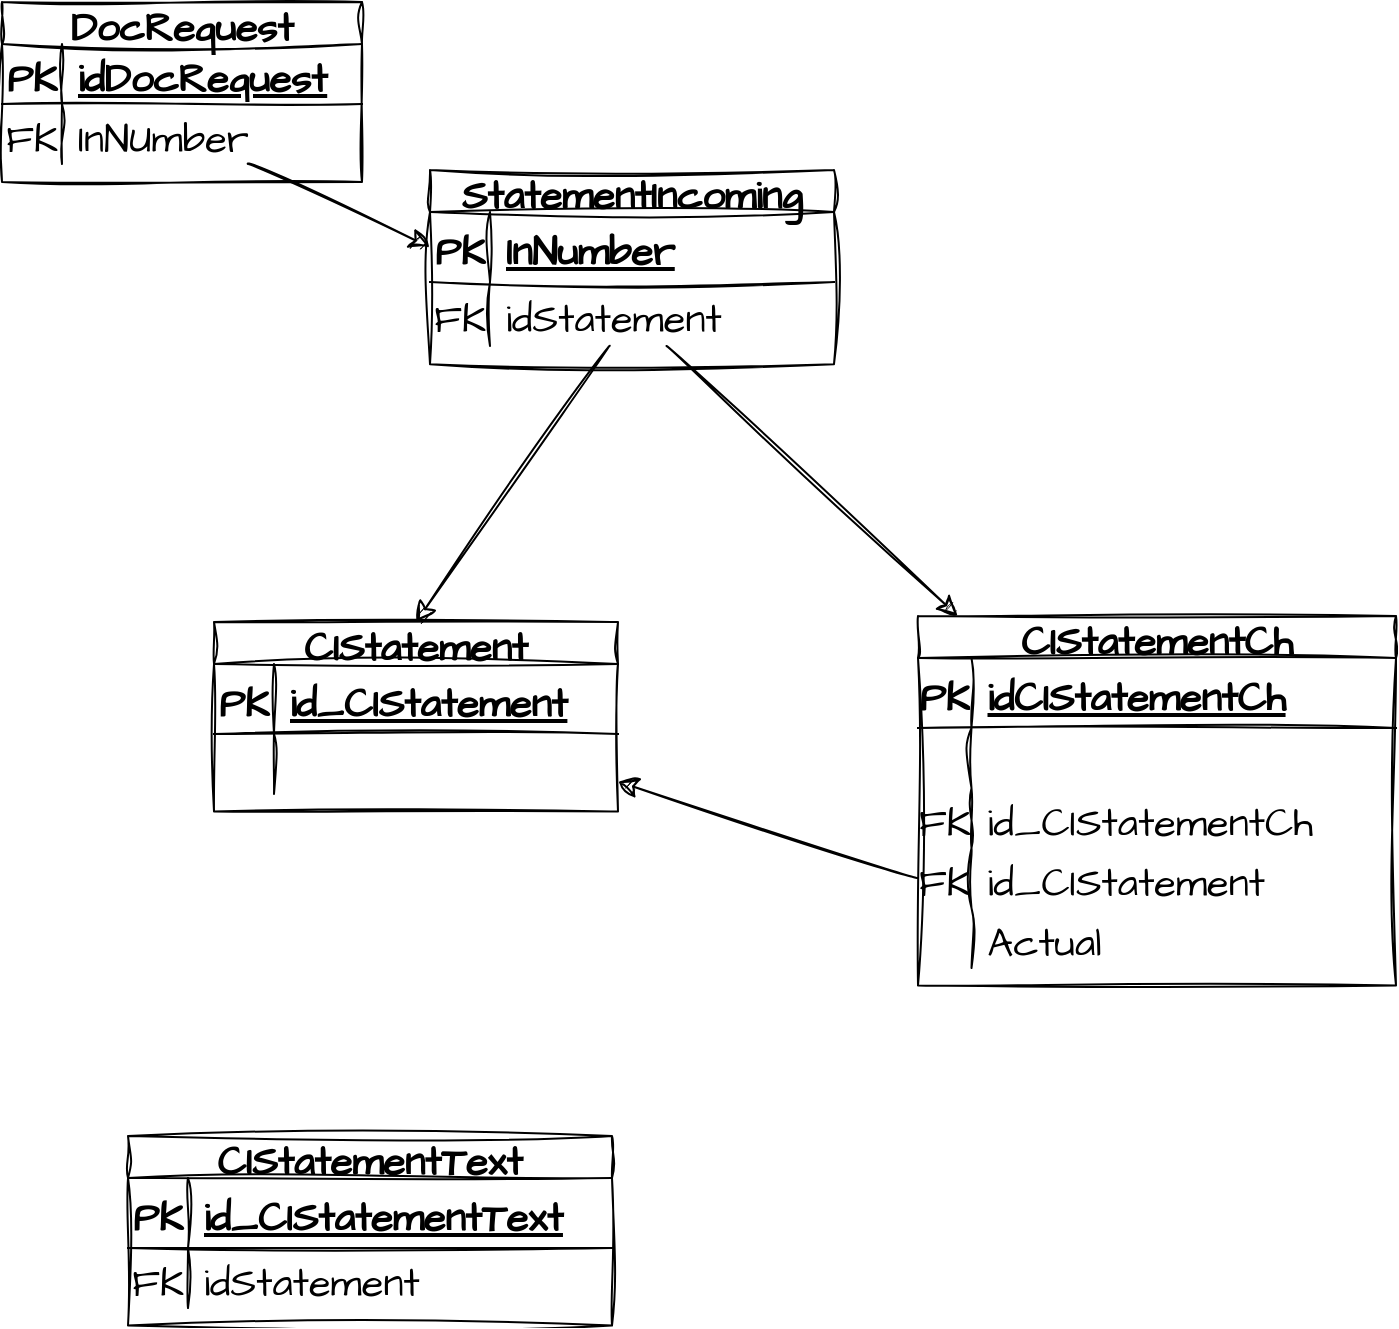 <mxfile version="20.8.8" type="github">
  <diagram name="Страница 1" id="ByuPEDjTcb334mb-jmWT">
    <mxGraphModel dx="595" dy="825" grid="0" gridSize="10" guides="1" tooltips="1" connect="1" arrows="1" fold="1" page="0" pageScale="1" pageWidth="827" pageHeight="1169" math="0" shadow="0">
      <root>
        <mxCell id="0" />
        <mxCell id="1" parent="0" />
        <mxCell id="ayI-8FqhAqwiuAeblhCj-1" value="DocRequest" style="shape=table;startSize=21;container=1;collapsible=1;childLayout=tableLayout;fixedRows=1;rowLines=0;fontStyle=1;align=center;resizeLast=1;sketch=1;hachureGap=4;jiggle=2;curveFitting=1;fontFamily=Architects Daughter;fontSource=https%3A%2F%2Ffonts.googleapis.com%2Fcss%3Ffamily%3DArchitects%2BDaughter;fontSize=20;" vertex="1" parent="1">
          <mxGeometry x="35" y="306" width="180" height="90" as="geometry" />
        </mxCell>
        <mxCell id="ayI-8FqhAqwiuAeblhCj-2" value="" style="shape=tableRow;horizontal=0;startSize=0;swimlaneHead=0;swimlaneBody=0;fillColor=none;collapsible=0;dropTarget=0;points=[[0,0.5],[1,0.5]];portConstraint=eastwest;top=0;left=0;right=0;bottom=1;sketch=1;hachureGap=4;jiggle=2;curveFitting=1;fontFamily=Architects Daughter;fontSource=https%3A%2F%2Ffonts.googleapis.com%2Fcss%3Ffamily%3DArchitects%2BDaughter;fontSize=20;" vertex="1" parent="ayI-8FqhAqwiuAeblhCj-1">
          <mxGeometry y="21" width="180" height="30" as="geometry" />
        </mxCell>
        <mxCell id="ayI-8FqhAqwiuAeblhCj-3" value="PK" style="shape=partialRectangle;connectable=0;fillColor=none;top=0;left=0;bottom=0;right=0;fontStyle=1;overflow=hidden;sketch=1;hachureGap=4;jiggle=2;curveFitting=1;fontFamily=Architects Daughter;fontSource=https%3A%2F%2Ffonts.googleapis.com%2Fcss%3Ffamily%3DArchitects%2BDaughter;fontSize=20;" vertex="1" parent="ayI-8FqhAqwiuAeblhCj-2">
          <mxGeometry width="30" height="30" as="geometry">
            <mxRectangle width="30" height="30" as="alternateBounds" />
          </mxGeometry>
        </mxCell>
        <mxCell id="ayI-8FqhAqwiuAeblhCj-4" value="idDocRequest" style="shape=partialRectangle;connectable=0;fillColor=none;top=0;left=0;bottom=0;right=0;align=left;spacingLeft=6;fontStyle=5;overflow=hidden;sketch=1;hachureGap=4;jiggle=2;curveFitting=1;fontFamily=Architects Daughter;fontSource=https%3A%2F%2Ffonts.googleapis.com%2Fcss%3Ffamily%3DArchitects%2BDaughter;fontSize=20;" vertex="1" parent="ayI-8FqhAqwiuAeblhCj-2">
          <mxGeometry x="30" width="150" height="30" as="geometry">
            <mxRectangle width="150" height="30" as="alternateBounds" />
          </mxGeometry>
        </mxCell>
        <mxCell id="ayI-8FqhAqwiuAeblhCj-5" value="" style="shape=tableRow;horizontal=0;startSize=0;swimlaneHead=0;swimlaneBody=0;fillColor=none;collapsible=0;dropTarget=0;points=[[0,0.5],[1,0.5]];portConstraint=eastwest;top=0;left=0;right=0;bottom=0;sketch=1;hachureGap=4;jiggle=2;curveFitting=1;fontFamily=Architects Daughter;fontSource=https%3A%2F%2Ffonts.googleapis.com%2Fcss%3Ffamily%3DArchitects%2BDaughter;fontSize=20;" vertex="1" parent="ayI-8FqhAqwiuAeblhCj-1">
          <mxGeometry y="51" width="180" height="30" as="geometry" />
        </mxCell>
        <mxCell id="ayI-8FqhAqwiuAeblhCj-6" value="FK" style="shape=partialRectangle;connectable=0;fillColor=none;top=0;left=0;bottom=0;right=0;editable=1;overflow=hidden;sketch=1;hachureGap=4;jiggle=2;curveFitting=1;fontFamily=Architects Daughter;fontSource=https%3A%2F%2Ffonts.googleapis.com%2Fcss%3Ffamily%3DArchitects%2BDaughter;fontSize=20;" vertex="1" parent="ayI-8FqhAqwiuAeblhCj-5">
          <mxGeometry width="30" height="30" as="geometry">
            <mxRectangle width="30" height="30" as="alternateBounds" />
          </mxGeometry>
        </mxCell>
        <mxCell id="ayI-8FqhAqwiuAeblhCj-7" value="InNUmber" style="shape=partialRectangle;connectable=0;fillColor=none;top=0;left=0;bottom=0;right=0;align=left;spacingLeft=6;overflow=hidden;sketch=1;hachureGap=4;jiggle=2;curveFitting=1;fontFamily=Architects Daughter;fontSource=https%3A%2F%2Ffonts.googleapis.com%2Fcss%3Ffamily%3DArchitects%2BDaughter;fontSize=20;" vertex="1" parent="ayI-8FqhAqwiuAeblhCj-5">
          <mxGeometry x="30" width="150" height="30" as="geometry">
            <mxRectangle width="150" height="30" as="alternateBounds" />
          </mxGeometry>
        </mxCell>
        <mxCell id="ayI-8FqhAqwiuAeblhCj-14" value="StatementIncoming" style="shape=table;startSize=21;container=1;collapsible=1;childLayout=tableLayout;fixedRows=1;rowLines=0;fontStyle=1;align=center;resizeLast=1;sketch=1;hachureGap=4;jiggle=2;curveFitting=1;fontFamily=Architects Daughter;fontSource=https%3A%2F%2Ffonts.googleapis.com%2Fcss%3Ffamily%3DArchitects%2BDaughter;fontSize=20;" vertex="1" parent="1">
          <mxGeometry x="249" y="390" width="202" height="97.1" as="geometry" />
        </mxCell>
        <mxCell id="ayI-8FqhAqwiuAeblhCj-15" value="" style="shape=tableRow;horizontal=0;startSize=0;swimlaneHead=0;swimlaneBody=0;fillColor=none;collapsible=0;dropTarget=0;points=[[0,0.5],[1,0.5]];portConstraint=eastwest;top=0;left=0;right=0;bottom=1;sketch=1;hachureGap=4;jiggle=2;curveFitting=1;fontFamily=Architects Daughter;fontSource=https%3A%2F%2Ffonts.googleapis.com%2Fcss%3Ffamily%3DArchitects%2BDaughter;fontSize=20;" vertex="1" parent="ayI-8FqhAqwiuAeblhCj-14">
          <mxGeometry y="21" width="202" height="35" as="geometry" />
        </mxCell>
        <mxCell id="ayI-8FqhAqwiuAeblhCj-16" value="PK" style="shape=partialRectangle;connectable=0;fillColor=none;top=0;left=0;bottom=0;right=0;fontStyle=1;overflow=hidden;sketch=1;hachureGap=4;jiggle=2;curveFitting=1;fontFamily=Architects Daughter;fontSource=https%3A%2F%2Ffonts.googleapis.com%2Fcss%3Ffamily%3DArchitects%2BDaughter;fontSize=20;" vertex="1" parent="ayI-8FqhAqwiuAeblhCj-15">
          <mxGeometry width="30" height="35" as="geometry">
            <mxRectangle width="30" height="35" as="alternateBounds" />
          </mxGeometry>
        </mxCell>
        <mxCell id="ayI-8FqhAqwiuAeblhCj-17" value="InNumber" style="shape=partialRectangle;connectable=0;fillColor=none;top=0;left=0;bottom=0;right=0;align=left;spacingLeft=6;fontStyle=5;overflow=hidden;sketch=1;hachureGap=4;jiggle=2;curveFitting=1;fontFamily=Architects Daughter;fontSource=https%3A%2F%2Ffonts.googleapis.com%2Fcss%3Ffamily%3DArchitects%2BDaughter;fontSize=20;" vertex="1" parent="ayI-8FqhAqwiuAeblhCj-15">
          <mxGeometry x="30" width="172" height="35" as="geometry">
            <mxRectangle width="172" height="35" as="alternateBounds" />
          </mxGeometry>
        </mxCell>
        <mxCell id="ayI-8FqhAqwiuAeblhCj-18" value="" style="shape=tableRow;horizontal=0;startSize=0;swimlaneHead=0;swimlaneBody=0;fillColor=none;collapsible=0;dropTarget=0;points=[[0,0.5],[1,0.5]];portConstraint=eastwest;top=0;left=0;right=0;bottom=0;sketch=1;hachureGap=4;jiggle=2;curveFitting=1;fontFamily=Architects Daughter;fontSource=https%3A%2F%2Ffonts.googleapis.com%2Fcss%3Ffamily%3DArchitects%2BDaughter;fontSize=20;" vertex="1" parent="ayI-8FqhAqwiuAeblhCj-14">
          <mxGeometry y="56" width="202" height="32" as="geometry" />
        </mxCell>
        <mxCell id="ayI-8FqhAqwiuAeblhCj-19" value="FK" style="shape=partialRectangle;connectable=0;fillColor=none;top=0;left=0;bottom=0;right=0;editable=1;overflow=hidden;sketch=1;hachureGap=4;jiggle=2;curveFitting=1;fontFamily=Architects Daughter;fontSource=https%3A%2F%2Ffonts.googleapis.com%2Fcss%3Ffamily%3DArchitects%2BDaughter;fontSize=20;" vertex="1" parent="ayI-8FqhAqwiuAeblhCj-18">
          <mxGeometry width="30" height="32" as="geometry">
            <mxRectangle width="30" height="32" as="alternateBounds" />
          </mxGeometry>
        </mxCell>
        <mxCell id="ayI-8FqhAqwiuAeblhCj-20" value="idStatement" style="shape=partialRectangle;connectable=0;fillColor=none;top=0;left=0;bottom=0;right=0;align=left;spacingLeft=6;overflow=hidden;sketch=1;hachureGap=4;jiggle=2;curveFitting=1;fontFamily=Architects Daughter;fontSource=https%3A%2F%2Ffonts.googleapis.com%2Fcss%3Ffamily%3DArchitects%2BDaughter;fontSize=20;" vertex="1" parent="ayI-8FqhAqwiuAeblhCj-18">
          <mxGeometry x="30" width="172" height="32" as="geometry">
            <mxRectangle width="172" height="32" as="alternateBounds" />
          </mxGeometry>
        </mxCell>
        <mxCell id="ayI-8FqhAqwiuAeblhCj-21" style="edgeStyle=none;curved=1;rounded=0;sketch=1;hachureGap=4;jiggle=2;curveFitting=1;orthogonalLoop=1;jettySize=auto;html=1;entryX=0;entryY=0.5;entryDx=0;entryDy=0;fontFamily=Architects Daughter;fontSource=https%3A%2F%2Ffonts.googleapis.com%2Fcss%3Ffamily%3DArchitects%2BDaughter;fontSize=16;startSize=8;endSize=8;" edge="1" parent="1" source="ayI-8FqhAqwiuAeblhCj-5" target="ayI-8FqhAqwiuAeblhCj-15">
          <mxGeometry relative="1" as="geometry" />
        </mxCell>
        <mxCell id="ayI-8FqhAqwiuAeblhCj-22" value="CIStatementText" style="shape=table;startSize=21;container=1;collapsible=1;childLayout=tableLayout;fixedRows=1;rowLines=0;fontStyle=1;align=center;resizeLast=1;sketch=1;hachureGap=4;jiggle=2;curveFitting=1;fontFamily=Architects Daughter;fontSource=https%3A%2F%2Ffonts.googleapis.com%2Fcss%3Ffamily%3DArchitects%2BDaughter;fontSize=20;" vertex="1" parent="1">
          <mxGeometry x="98" y="873" width="242" height="94.75" as="geometry" />
        </mxCell>
        <mxCell id="ayI-8FqhAqwiuAeblhCj-23" value="" style="shape=tableRow;horizontal=0;startSize=0;swimlaneHead=0;swimlaneBody=0;fillColor=none;collapsible=0;dropTarget=0;points=[[0,0.5],[1,0.5]];portConstraint=eastwest;top=0;left=0;right=0;bottom=1;sketch=1;hachureGap=4;jiggle=2;curveFitting=1;fontFamily=Architects Daughter;fontSource=https%3A%2F%2Ffonts.googleapis.com%2Fcss%3Ffamily%3DArchitects%2BDaughter;fontSize=20;" vertex="1" parent="ayI-8FqhAqwiuAeblhCj-22">
          <mxGeometry y="21" width="242" height="35" as="geometry" />
        </mxCell>
        <mxCell id="ayI-8FqhAqwiuAeblhCj-24" value="PK" style="shape=partialRectangle;connectable=0;fillColor=none;top=0;left=0;bottom=0;right=0;fontStyle=1;overflow=hidden;sketch=1;hachureGap=4;jiggle=2;curveFitting=1;fontFamily=Architects Daughter;fontSource=https%3A%2F%2Ffonts.googleapis.com%2Fcss%3Ffamily%3DArchitects%2BDaughter;fontSize=20;" vertex="1" parent="ayI-8FqhAqwiuAeblhCj-23">
          <mxGeometry width="30" height="35" as="geometry">
            <mxRectangle width="30" height="35" as="alternateBounds" />
          </mxGeometry>
        </mxCell>
        <mxCell id="ayI-8FqhAqwiuAeblhCj-25" value="id_CIStatementText" style="shape=partialRectangle;connectable=0;fillColor=none;top=0;left=0;bottom=0;right=0;align=left;spacingLeft=6;fontStyle=5;overflow=hidden;sketch=1;hachureGap=4;jiggle=2;curveFitting=1;fontFamily=Architects Daughter;fontSource=https%3A%2F%2Ffonts.googleapis.com%2Fcss%3Ffamily%3DArchitects%2BDaughter;fontSize=20;" vertex="1" parent="ayI-8FqhAqwiuAeblhCj-23">
          <mxGeometry x="30" width="212" height="35" as="geometry">
            <mxRectangle width="212" height="35" as="alternateBounds" />
          </mxGeometry>
        </mxCell>
        <mxCell id="ayI-8FqhAqwiuAeblhCj-26" value="" style="shape=tableRow;horizontal=0;startSize=0;swimlaneHead=0;swimlaneBody=0;fillColor=none;collapsible=0;dropTarget=0;points=[[0,0.5],[1,0.5]];portConstraint=eastwest;top=0;left=0;right=0;bottom=0;sketch=1;hachureGap=4;jiggle=2;curveFitting=1;fontFamily=Architects Daughter;fontSource=https%3A%2F%2Ffonts.googleapis.com%2Fcss%3Ffamily%3DArchitects%2BDaughter;fontSize=20;" vertex="1" parent="ayI-8FqhAqwiuAeblhCj-22">
          <mxGeometry y="56" width="242" height="30" as="geometry" />
        </mxCell>
        <mxCell id="ayI-8FqhAqwiuAeblhCj-27" value="FK" style="shape=partialRectangle;connectable=0;fillColor=none;top=0;left=0;bottom=0;right=0;editable=1;overflow=hidden;sketch=1;hachureGap=4;jiggle=2;curveFitting=1;fontFamily=Architects Daughter;fontSource=https%3A%2F%2Ffonts.googleapis.com%2Fcss%3Ffamily%3DArchitects%2BDaughter;fontSize=20;" vertex="1" parent="ayI-8FqhAqwiuAeblhCj-26">
          <mxGeometry width="30" height="30" as="geometry">
            <mxRectangle width="30" height="30" as="alternateBounds" />
          </mxGeometry>
        </mxCell>
        <mxCell id="ayI-8FqhAqwiuAeblhCj-28" value="idStatement" style="shape=partialRectangle;connectable=0;fillColor=none;top=0;left=0;bottom=0;right=0;align=left;spacingLeft=6;overflow=hidden;sketch=1;hachureGap=4;jiggle=2;curveFitting=1;fontFamily=Architects Daughter;fontSource=https%3A%2F%2Ffonts.googleapis.com%2Fcss%3Ffamily%3DArchitects%2BDaughter;fontSize=20;" vertex="1" parent="ayI-8FqhAqwiuAeblhCj-26">
          <mxGeometry x="30" width="212" height="30" as="geometry">
            <mxRectangle width="212" height="30" as="alternateBounds" />
          </mxGeometry>
        </mxCell>
        <mxCell id="ayI-8FqhAqwiuAeblhCj-29" value="CIStatement" style="shape=table;startSize=21;container=1;collapsible=1;childLayout=tableLayout;fixedRows=1;rowLines=0;fontStyle=1;align=center;resizeLast=1;sketch=1;hachureGap=4;jiggle=2;curveFitting=1;fontFamily=Architects Daughter;fontSource=https%3A%2F%2Ffonts.googleapis.com%2Fcss%3Ffamily%3DArchitects%2BDaughter;fontSize=20;" vertex="1" parent="1">
          <mxGeometry x="141" y="616" width="202" height="94.75" as="geometry" />
        </mxCell>
        <mxCell id="ayI-8FqhAqwiuAeblhCj-30" value="" style="shape=tableRow;horizontal=0;startSize=0;swimlaneHead=0;swimlaneBody=0;fillColor=none;collapsible=0;dropTarget=0;points=[[0,0.5],[1,0.5]];portConstraint=eastwest;top=0;left=0;right=0;bottom=1;sketch=1;hachureGap=4;jiggle=2;curveFitting=1;fontFamily=Architects Daughter;fontSource=https%3A%2F%2Ffonts.googleapis.com%2Fcss%3Ffamily%3DArchitects%2BDaughter;fontSize=20;" vertex="1" parent="ayI-8FqhAqwiuAeblhCj-29">
          <mxGeometry y="21" width="202" height="35" as="geometry" />
        </mxCell>
        <mxCell id="ayI-8FqhAqwiuAeblhCj-31" value="PK" style="shape=partialRectangle;connectable=0;fillColor=none;top=0;left=0;bottom=0;right=0;fontStyle=1;overflow=hidden;sketch=1;hachureGap=4;jiggle=2;curveFitting=1;fontFamily=Architects Daughter;fontSource=https%3A%2F%2Ffonts.googleapis.com%2Fcss%3Ffamily%3DArchitects%2BDaughter;fontSize=20;" vertex="1" parent="ayI-8FqhAqwiuAeblhCj-30">
          <mxGeometry width="30" height="35" as="geometry">
            <mxRectangle width="30" height="35" as="alternateBounds" />
          </mxGeometry>
        </mxCell>
        <mxCell id="ayI-8FqhAqwiuAeblhCj-32" value="id_CIStatement" style="shape=partialRectangle;connectable=0;fillColor=none;top=0;left=0;bottom=0;right=0;align=left;spacingLeft=6;fontStyle=5;overflow=hidden;sketch=1;hachureGap=4;jiggle=2;curveFitting=1;fontFamily=Architects Daughter;fontSource=https%3A%2F%2Ffonts.googleapis.com%2Fcss%3Ffamily%3DArchitects%2BDaughter;fontSize=20;" vertex="1" parent="ayI-8FqhAqwiuAeblhCj-30">
          <mxGeometry x="30" width="172" height="35" as="geometry">
            <mxRectangle width="172" height="35" as="alternateBounds" />
          </mxGeometry>
        </mxCell>
        <mxCell id="ayI-8FqhAqwiuAeblhCj-33" value="" style="shape=tableRow;horizontal=0;startSize=0;swimlaneHead=0;swimlaneBody=0;fillColor=none;collapsible=0;dropTarget=0;points=[[0,0.5],[1,0.5]];portConstraint=eastwest;top=0;left=0;right=0;bottom=0;sketch=1;hachureGap=4;jiggle=2;curveFitting=1;fontFamily=Architects Daughter;fontSource=https%3A%2F%2Ffonts.googleapis.com%2Fcss%3Ffamily%3DArchitects%2BDaughter;fontSize=20;" vertex="1" parent="ayI-8FqhAqwiuAeblhCj-29">
          <mxGeometry y="56" width="202" height="30" as="geometry" />
        </mxCell>
        <mxCell id="ayI-8FqhAqwiuAeblhCj-34" value="" style="shape=partialRectangle;connectable=0;fillColor=none;top=0;left=0;bottom=0;right=0;editable=1;overflow=hidden;sketch=1;hachureGap=4;jiggle=2;curveFitting=1;fontFamily=Architects Daughter;fontSource=https%3A%2F%2Ffonts.googleapis.com%2Fcss%3Ffamily%3DArchitects%2BDaughter;fontSize=20;" vertex="1" parent="ayI-8FqhAqwiuAeblhCj-33">
          <mxGeometry width="30" height="30" as="geometry">
            <mxRectangle width="30" height="30" as="alternateBounds" />
          </mxGeometry>
        </mxCell>
        <mxCell id="ayI-8FqhAqwiuAeblhCj-35" value="" style="shape=partialRectangle;connectable=0;fillColor=none;top=0;left=0;bottom=0;right=0;align=left;spacingLeft=6;overflow=hidden;sketch=1;hachureGap=4;jiggle=2;curveFitting=1;fontFamily=Architects Daughter;fontSource=https%3A%2F%2Ffonts.googleapis.com%2Fcss%3Ffamily%3DArchitects%2BDaughter;fontSize=20;" vertex="1" parent="ayI-8FqhAqwiuAeblhCj-33">
          <mxGeometry x="30" width="172" height="30" as="geometry">
            <mxRectangle width="172" height="30" as="alternateBounds" />
          </mxGeometry>
        </mxCell>
        <mxCell id="ayI-8FqhAqwiuAeblhCj-36" value="CIStatementCh" style="shape=table;startSize=21;container=1;collapsible=1;childLayout=tableLayout;fixedRows=1;rowLines=0;fontStyle=1;align=center;resizeLast=1;sketch=1;hachureGap=4;jiggle=2;curveFitting=1;fontFamily=Architects Daughter;fontSource=https%3A%2F%2Ffonts.googleapis.com%2Fcss%3Ffamily%3DArchitects%2BDaughter;fontSize=20;" vertex="1" parent="1">
          <mxGeometry x="493" y="613" width="239" height="184.75" as="geometry" />
        </mxCell>
        <mxCell id="ayI-8FqhAqwiuAeblhCj-37" value="" style="shape=tableRow;horizontal=0;startSize=0;swimlaneHead=0;swimlaneBody=0;fillColor=none;collapsible=0;dropTarget=0;points=[[0,0.5],[1,0.5]];portConstraint=eastwest;top=0;left=0;right=0;bottom=1;sketch=1;hachureGap=4;jiggle=2;curveFitting=1;fontFamily=Architects Daughter;fontSource=https%3A%2F%2Ffonts.googleapis.com%2Fcss%3Ffamily%3DArchitects%2BDaughter;fontSize=20;" vertex="1" parent="ayI-8FqhAqwiuAeblhCj-36">
          <mxGeometry y="21" width="239" height="35" as="geometry" />
        </mxCell>
        <mxCell id="ayI-8FqhAqwiuAeblhCj-38" value="PK" style="shape=partialRectangle;connectable=0;fillColor=none;top=0;left=0;bottom=0;right=0;fontStyle=1;overflow=hidden;sketch=1;hachureGap=4;jiggle=2;curveFitting=1;fontFamily=Architects Daughter;fontSource=https%3A%2F%2Ffonts.googleapis.com%2Fcss%3Ffamily%3DArchitects%2BDaughter;fontSize=20;" vertex="1" parent="ayI-8FqhAqwiuAeblhCj-37">
          <mxGeometry width="26.75" height="35" as="geometry">
            <mxRectangle width="26.75" height="35" as="alternateBounds" />
          </mxGeometry>
        </mxCell>
        <mxCell id="ayI-8FqhAqwiuAeblhCj-39" value="idCIStatementCh" style="shape=partialRectangle;connectable=0;fillColor=none;top=0;left=0;bottom=0;right=0;align=left;spacingLeft=6;fontStyle=5;overflow=hidden;sketch=1;hachureGap=4;jiggle=2;curveFitting=1;fontFamily=Architects Daughter;fontSource=https%3A%2F%2Ffonts.googleapis.com%2Fcss%3Ffamily%3DArchitects%2BDaughter;fontSize=20;" vertex="1" parent="ayI-8FqhAqwiuAeblhCj-37">
          <mxGeometry x="26.75" width="212.25" height="35" as="geometry">
            <mxRectangle width="212.25" height="35" as="alternateBounds" />
          </mxGeometry>
        </mxCell>
        <mxCell id="ayI-8FqhAqwiuAeblhCj-40" value="" style="shape=tableRow;horizontal=0;startSize=0;swimlaneHead=0;swimlaneBody=0;fillColor=none;collapsible=0;dropTarget=0;points=[[0,0.5],[1,0.5]];portConstraint=eastwest;top=0;left=0;right=0;bottom=0;sketch=1;hachureGap=4;jiggle=2;curveFitting=1;fontFamily=Architects Daughter;fontSource=https%3A%2F%2Ffonts.googleapis.com%2Fcss%3Ffamily%3DArchitects%2BDaughter;fontSize=20;" vertex="1" parent="ayI-8FqhAqwiuAeblhCj-36">
          <mxGeometry y="56" width="239" height="30" as="geometry" />
        </mxCell>
        <mxCell id="ayI-8FqhAqwiuAeblhCj-41" value="" style="shape=partialRectangle;connectable=0;fillColor=none;top=0;left=0;bottom=0;right=0;editable=1;overflow=hidden;sketch=1;hachureGap=4;jiggle=2;curveFitting=1;fontFamily=Architects Daughter;fontSource=https%3A%2F%2Ffonts.googleapis.com%2Fcss%3Ffamily%3DArchitects%2BDaughter;fontSize=20;" vertex="1" parent="ayI-8FqhAqwiuAeblhCj-40">
          <mxGeometry width="26.75" height="30" as="geometry">
            <mxRectangle width="26.75" height="30" as="alternateBounds" />
          </mxGeometry>
        </mxCell>
        <mxCell id="ayI-8FqhAqwiuAeblhCj-42" value="" style="shape=partialRectangle;connectable=0;fillColor=none;top=0;left=0;bottom=0;right=0;align=left;spacingLeft=6;overflow=hidden;sketch=1;hachureGap=4;jiggle=2;curveFitting=1;fontFamily=Architects Daughter;fontSource=https%3A%2F%2Ffonts.googleapis.com%2Fcss%3Ffamily%3DArchitects%2BDaughter;fontSize=20;" vertex="1" parent="ayI-8FqhAqwiuAeblhCj-40">
          <mxGeometry x="26.75" width="212.25" height="30" as="geometry">
            <mxRectangle width="212.25" height="30" as="alternateBounds" />
          </mxGeometry>
        </mxCell>
        <mxCell id="ayI-8FqhAqwiuAeblhCj-43" value="" style="shape=tableRow;horizontal=0;startSize=0;swimlaneHead=0;swimlaneBody=0;fillColor=none;collapsible=0;dropTarget=0;points=[[0,0.5],[1,0.5]];portConstraint=eastwest;top=0;left=0;right=0;bottom=0;sketch=1;hachureGap=4;jiggle=2;curveFitting=1;fontFamily=Architects Daughter;fontSource=https%3A%2F%2Ffonts.googleapis.com%2Fcss%3Ffamily%3DArchitects%2BDaughter;fontSize=20;" vertex="1" parent="ayI-8FqhAqwiuAeblhCj-36">
          <mxGeometry y="86" width="239" height="30" as="geometry" />
        </mxCell>
        <mxCell id="ayI-8FqhAqwiuAeblhCj-44" value="FK" style="shape=partialRectangle;connectable=0;fillColor=none;top=0;left=0;bottom=0;right=0;fontStyle=0;overflow=hidden;sketch=1;hachureGap=4;jiggle=2;curveFitting=1;fontFamily=Architects Daughter;fontSource=https%3A%2F%2Ffonts.googleapis.com%2Fcss%3Ffamily%3DArchitects%2BDaughter;fontSize=20;" vertex="1" parent="ayI-8FqhAqwiuAeblhCj-43">
          <mxGeometry width="26.75" height="30" as="geometry">
            <mxRectangle width="26.75" height="30" as="alternateBounds" />
          </mxGeometry>
        </mxCell>
        <mxCell id="ayI-8FqhAqwiuAeblhCj-45" value="id_CIStatementCh" style="shape=partialRectangle;connectable=0;fillColor=none;top=0;left=0;bottom=0;right=0;align=left;spacingLeft=6;fontStyle=0;overflow=hidden;sketch=1;hachureGap=4;jiggle=2;curveFitting=1;fontFamily=Architects Daughter;fontSource=https%3A%2F%2Ffonts.googleapis.com%2Fcss%3Ffamily%3DArchitects%2BDaughter;fontSize=20;" vertex="1" parent="ayI-8FqhAqwiuAeblhCj-43">
          <mxGeometry x="26.75" width="212.25" height="30" as="geometry">
            <mxRectangle width="212.25" height="30" as="alternateBounds" />
          </mxGeometry>
        </mxCell>
        <mxCell id="ayI-8FqhAqwiuAeblhCj-46" value="" style="shape=tableRow;horizontal=0;startSize=0;swimlaneHead=0;swimlaneBody=0;fillColor=none;collapsible=0;dropTarget=0;points=[[0,0.5],[1,0.5]];portConstraint=eastwest;top=0;left=0;right=0;bottom=0;sketch=1;hachureGap=4;jiggle=2;curveFitting=1;fontFamily=Architects Daughter;fontSource=https%3A%2F%2Ffonts.googleapis.com%2Fcss%3Ffamily%3DArchitects%2BDaughter;fontSize=20;" vertex="1" parent="ayI-8FqhAqwiuAeblhCj-36">
          <mxGeometry y="116" width="239" height="30" as="geometry" />
        </mxCell>
        <mxCell id="ayI-8FqhAqwiuAeblhCj-47" value="FK" style="shape=partialRectangle;connectable=0;fillColor=none;top=0;left=0;bottom=0;right=0;fontStyle=0;overflow=hidden;sketch=1;hachureGap=4;jiggle=2;curveFitting=1;fontFamily=Architects Daughter;fontSource=https%3A%2F%2Ffonts.googleapis.com%2Fcss%3Ffamily%3DArchitects%2BDaughter;fontSize=20;" vertex="1" parent="ayI-8FqhAqwiuAeblhCj-46">
          <mxGeometry width="26.75" height="30" as="geometry">
            <mxRectangle width="26.75" height="30" as="alternateBounds" />
          </mxGeometry>
        </mxCell>
        <mxCell id="ayI-8FqhAqwiuAeblhCj-48" value="id_CIStatement" style="shape=partialRectangle;connectable=0;fillColor=none;top=0;left=0;bottom=0;right=0;align=left;spacingLeft=6;fontStyle=0;overflow=hidden;sketch=1;hachureGap=4;jiggle=2;curveFitting=1;fontFamily=Architects Daughter;fontSource=https%3A%2F%2Ffonts.googleapis.com%2Fcss%3Ffamily%3DArchitects%2BDaughter;fontSize=20;" vertex="1" parent="ayI-8FqhAqwiuAeblhCj-46">
          <mxGeometry x="26.75" width="212.25" height="30" as="geometry">
            <mxRectangle width="212.25" height="30" as="alternateBounds" />
          </mxGeometry>
        </mxCell>
        <mxCell id="ayI-8FqhAqwiuAeblhCj-49" value="" style="shape=tableRow;horizontal=0;startSize=0;swimlaneHead=0;swimlaneBody=0;fillColor=none;collapsible=0;dropTarget=0;points=[[0,0.5],[1,0.5]];portConstraint=eastwest;top=0;left=0;right=0;bottom=0;sketch=1;hachureGap=4;jiggle=2;curveFitting=1;fontFamily=Architects Daughter;fontSource=https%3A%2F%2Ffonts.googleapis.com%2Fcss%3Ffamily%3DArchitects%2BDaughter;fontSize=20;" vertex="1" parent="ayI-8FqhAqwiuAeblhCj-36">
          <mxGeometry y="146" width="239" height="30" as="geometry" />
        </mxCell>
        <mxCell id="ayI-8FqhAqwiuAeblhCj-50" value="" style="shape=partialRectangle;connectable=0;fillColor=none;top=0;left=0;bottom=0;right=0;editable=1;overflow=hidden;sketch=1;hachureGap=4;jiggle=2;curveFitting=1;fontFamily=Architects Daughter;fontSource=https%3A%2F%2Ffonts.googleapis.com%2Fcss%3Ffamily%3DArchitects%2BDaughter;fontSize=20;" vertex="1" parent="ayI-8FqhAqwiuAeblhCj-49">
          <mxGeometry width="26.75" height="30" as="geometry">
            <mxRectangle width="26.75" height="30" as="alternateBounds" />
          </mxGeometry>
        </mxCell>
        <mxCell id="ayI-8FqhAqwiuAeblhCj-51" value="Actual" style="shape=partialRectangle;connectable=0;fillColor=none;top=0;left=0;bottom=0;right=0;align=left;spacingLeft=6;overflow=hidden;sketch=1;hachureGap=4;jiggle=2;curveFitting=1;fontFamily=Architects Daughter;fontSource=https%3A%2F%2Ffonts.googleapis.com%2Fcss%3Ffamily%3DArchitects%2BDaughter;fontSize=20;" vertex="1" parent="ayI-8FqhAqwiuAeblhCj-49">
          <mxGeometry x="26.75" width="212.25" height="30" as="geometry">
            <mxRectangle width="212.25" height="30" as="alternateBounds" />
          </mxGeometry>
        </mxCell>
        <mxCell id="ayI-8FqhAqwiuAeblhCj-52" style="edgeStyle=none;curved=1;rounded=0;sketch=1;hachureGap=4;jiggle=2;curveFitting=1;orthogonalLoop=1;jettySize=auto;html=1;fontFamily=Architects Daughter;fontSource=https%3A%2F%2Ffonts.googleapis.com%2Fcss%3Ffamily%3DArchitects%2BDaughter;fontSize=16;startSize=8;endSize=8;" edge="1" parent="1" source="ayI-8FqhAqwiuAeblhCj-18" target="ayI-8FqhAqwiuAeblhCj-36">
          <mxGeometry relative="1" as="geometry" />
        </mxCell>
        <mxCell id="ayI-8FqhAqwiuAeblhCj-53" style="edgeStyle=none;curved=1;rounded=0;sketch=1;hachureGap=4;jiggle=2;curveFitting=1;orthogonalLoop=1;jettySize=auto;html=1;entryX=0.5;entryY=0;entryDx=0;entryDy=0;fontFamily=Architects Daughter;fontSource=https%3A%2F%2Ffonts.googleapis.com%2Fcss%3Ffamily%3DArchitects%2BDaughter;fontSize=16;startSize=8;endSize=8;" edge="1" parent="1" source="ayI-8FqhAqwiuAeblhCj-18" target="ayI-8FqhAqwiuAeblhCj-29">
          <mxGeometry relative="1" as="geometry" />
        </mxCell>
        <mxCell id="ayI-8FqhAqwiuAeblhCj-54" style="edgeStyle=none;curved=1;rounded=0;sketch=1;hachureGap=4;jiggle=2;curveFitting=1;orthogonalLoop=1;jettySize=auto;html=1;fontFamily=Architects Daughter;fontSource=https%3A%2F%2Ffonts.googleapis.com%2Fcss%3Ffamily%3DArchitects%2BDaughter;fontSize=16;startSize=8;endSize=8;exitX=0;exitY=0.5;exitDx=0;exitDy=0;" edge="1" parent="1" source="ayI-8FqhAqwiuAeblhCj-46" target="ayI-8FqhAqwiuAeblhCj-29">
          <mxGeometry relative="1" as="geometry" />
        </mxCell>
      </root>
    </mxGraphModel>
  </diagram>
</mxfile>
